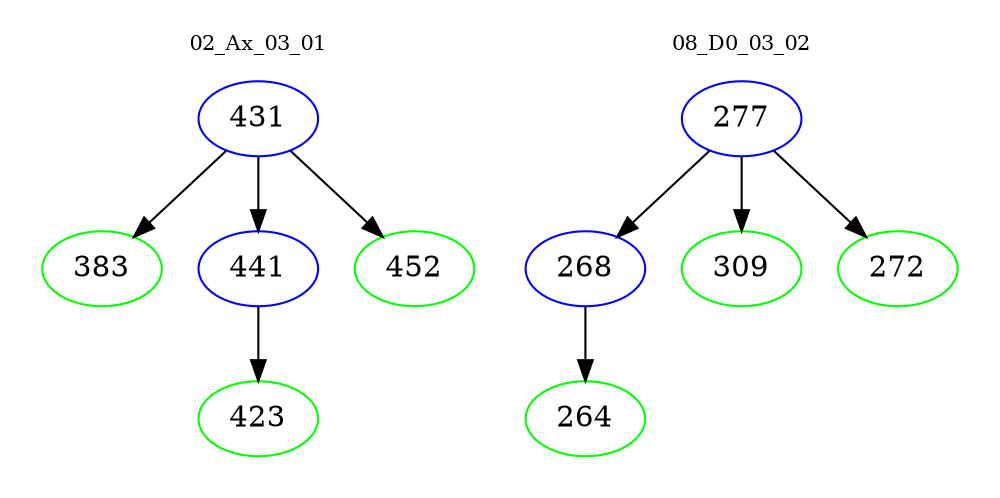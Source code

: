 digraph{
subgraph cluster_0 {
color = white
label = "02_Ax_03_01";
fontsize=10;
T0_431 [label="431", color="blue"]
T0_431 -> T0_383 [color="black"]
T0_383 [label="383", color="green"]
T0_431 -> T0_441 [color="black"]
T0_441 [label="441", color="blue"]
T0_441 -> T0_423 [color="black"]
T0_423 [label="423", color="green"]
T0_431 -> T0_452 [color="black"]
T0_452 [label="452", color="green"]
}
subgraph cluster_1 {
color = white
label = "08_D0_03_02";
fontsize=10;
T1_277 [label="277", color="blue"]
T1_277 -> T1_268 [color="black"]
T1_268 [label="268", color="blue"]
T1_268 -> T1_264 [color="black"]
T1_264 [label="264", color="green"]
T1_277 -> T1_309 [color="black"]
T1_309 [label="309", color="green"]
T1_277 -> T1_272 [color="black"]
T1_272 [label="272", color="green"]
}
}

